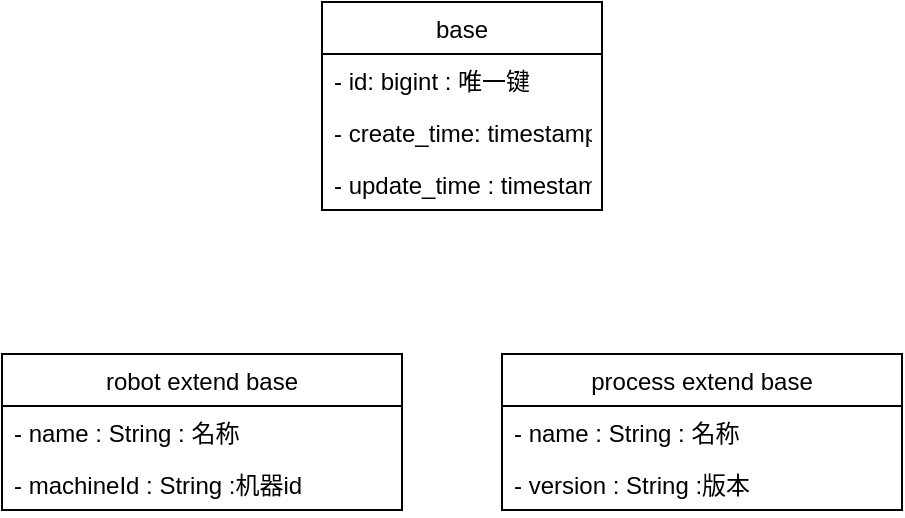 <mxfile version="10.6.7" type="github"><diagram id="f2SCL8R1NlFrQqkAec52" name="Page-1"><mxGraphModel dx="758" dy="475" grid="1" gridSize="10" guides="1" tooltips="1" connect="1" arrows="1" fold="1" page="1" pageScale="1" pageWidth="827" pageHeight="1169" math="0" shadow="0"><root><mxCell id="0"/><mxCell id="1" parent="0"/><mxCell id="EQfbkhNhaTaxzddOKtHz-1" value="robot extend base" style="swimlane;fontStyle=0;childLayout=stackLayout;horizontal=1;startSize=26;fillColor=none;horizontalStack=0;resizeParent=1;resizeParentMax=0;resizeLast=0;collapsible=1;marginBottom=0;flipH=0;flipV=0;aspect=fixed;" vertex="1" parent="1"><mxGeometry x="100" y="270" width="200" height="78" as="geometry"><mxRectangle x="100" y="67" width="60" height="26" as="alternateBounds"/></mxGeometry></mxCell><mxCell id="EQfbkhNhaTaxzddOKtHz-2" value="- name : String : 名称&#xa;&#xa;" style="text;strokeColor=none;fillColor=none;align=left;verticalAlign=top;spacingLeft=4;spacingRight=4;overflow=hidden;rotatable=0;points=[[0,0.5],[1,0.5]];portConstraint=eastwest;" vertex="1" parent="EQfbkhNhaTaxzddOKtHz-1"><mxGeometry y="26" width="200" height="26" as="geometry"/></mxCell><mxCell id="EQfbkhNhaTaxzddOKtHz-3" value="- machineId : String :机器id" style="text;strokeColor=none;fillColor=none;align=left;verticalAlign=top;spacingLeft=4;spacingRight=4;overflow=hidden;rotatable=0;points=[[0,0.5],[1,0.5]];portConstraint=eastwest;" vertex="1" parent="EQfbkhNhaTaxzddOKtHz-1"><mxGeometry y="52" width="200" height="26" as="geometry"/></mxCell><mxCell id="EQfbkhNhaTaxzddOKtHz-5" value="process extend base" style="swimlane;fontStyle=0;childLayout=stackLayout;horizontal=1;startSize=26;fillColor=none;horizontalStack=0;resizeParent=1;resizeParentMax=0;resizeLast=0;collapsible=1;marginBottom=0;" vertex="1" parent="1"><mxGeometry x="350" y="270" width="200" height="78" as="geometry"/></mxCell><mxCell id="EQfbkhNhaTaxzddOKtHz-6" value="- name : String : 名称" style="text;strokeColor=none;fillColor=none;align=left;verticalAlign=top;spacingLeft=4;spacingRight=4;overflow=hidden;rotatable=0;points=[[0,0.5],[1,0.5]];portConstraint=eastwest;" vertex="1" parent="EQfbkhNhaTaxzddOKtHz-5"><mxGeometry y="26" width="200" height="26" as="geometry"/></mxCell><mxCell id="EQfbkhNhaTaxzddOKtHz-7" value="- version : String :版本" style="text;strokeColor=none;fillColor=none;align=left;verticalAlign=top;spacingLeft=4;spacingRight=4;overflow=hidden;rotatable=0;points=[[0,0.5],[1,0.5]];portConstraint=eastwest;" vertex="1" parent="EQfbkhNhaTaxzddOKtHz-5"><mxGeometry y="52" width="200" height="26" as="geometry"/></mxCell><mxCell id="EQfbkhNhaTaxzddOKtHz-21" value="base" style="swimlane;fontStyle=0;childLayout=stackLayout;horizontal=1;startSize=26;fillColor=none;horizontalStack=0;resizeParent=1;resizeParentMax=0;resizeLast=0;collapsible=1;marginBottom=0;" vertex="1" parent="1"><mxGeometry x="260" y="94" width="140" height="104" as="geometry"/></mxCell><mxCell id="EQfbkhNhaTaxzddOKtHz-12" value="- id: bigint : 唯一键" style="text;strokeColor=none;fillColor=none;align=left;verticalAlign=top;spacingLeft=4;spacingRight=4;overflow=hidden;rotatable=0;points=[[0,0.5],[1,0.5]];portConstraint=eastwest;" vertex="1" parent="EQfbkhNhaTaxzddOKtHz-21"><mxGeometry y="26" width="140" height="26" as="geometry"/></mxCell><mxCell id="EQfbkhNhaTaxzddOKtHz-13" value="- create_time: timestamp : 创建时间" style="text;strokeColor=none;fillColor=none;align=left;verticalAlign=top;spacingLeft=4;spacingRight=4;overflow=hidden;rotatable=0;points=[[0,0.5],[1,0.5]];portConstraint=eastwest;" vertex="1" parent="EQfbkhNhaTaxzddOKtHz-21"><mxGeometry y="52" width="140" height="26" as="geometry"/></mxCell><mxCell id="EQfbkhNhaTaxzddOKtHz-14" value="- update_time : timestamp: 更新时间" style="text;strokeColor=none;fillColor=none;align=left;verticalAlign=top;spacingLeft=4;spacingRight=4;overflow=hidden;rotatable=0;points=[[0,0.5],[1,0.5]];portConstraint=eastwest;" vertex="1" parent="EQfbkhNhaTaxzddOKtHz-21"><mxGeometry y="78" width="140" height="26" as="geometry"/></mxCell></root></mxGraphModel></diagram></mxfile>